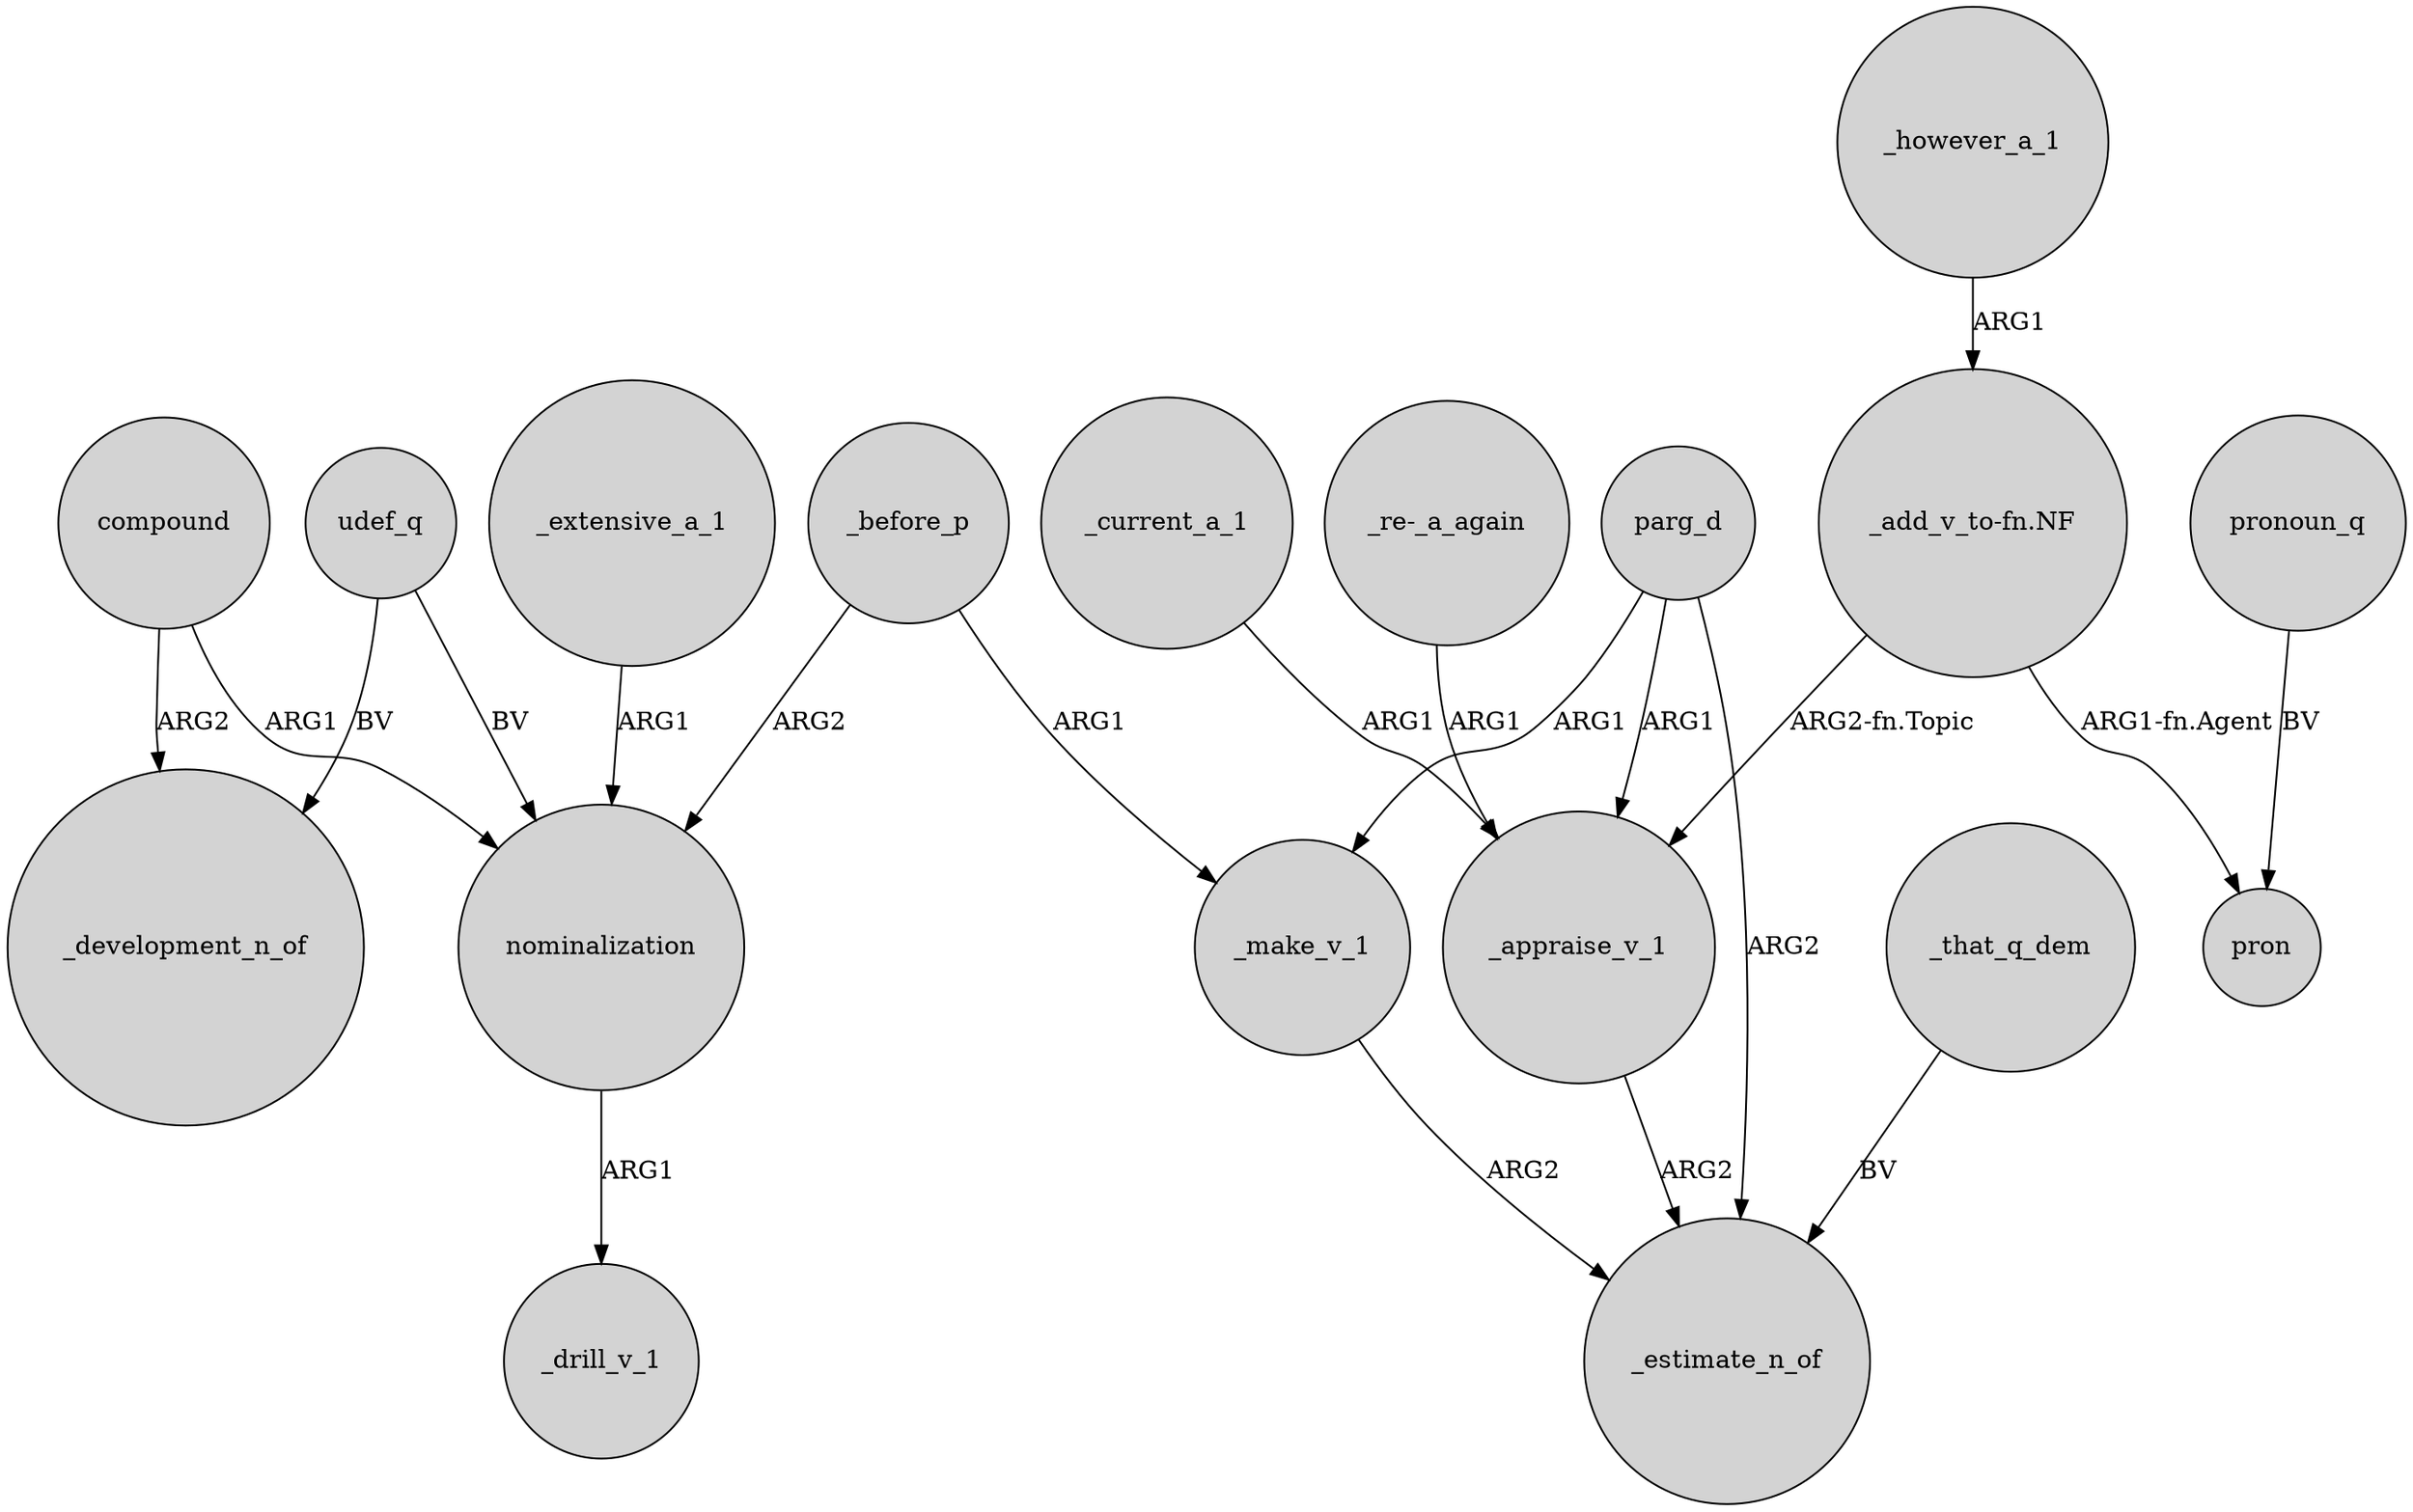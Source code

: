 digraph {
	node [shape=circle style=filled]
	compound -> _development_n_of [label=ARG2]
	_current_a_1 -> _appraise_v_1 [label=ARG1]
	"_re-_a_again" -> _appraise_v_1 [label=ARG1]
	_that_q_dem -> _estimate_n_of [label=BV]
	_before_p -> _make_v_1 [label=ARG1]
	parg_d -> _estimate_n_of [label=ARG2]
	nominalization -> _drill_v_1 [label=ARG1]
	_before_p -> nominalization [label=ARG2]
	pronoun_q -> pron [label=BV]
	"_add_v_to-fn.NF" -> _appraise_v_1 [label="ARG2-fn.Topic"]
	_extensive_a_1 -> nominalization [label=ARG1]
	_make_v_1 -> _estimate_n_of [label=ARG2]
	udef_q -> nominalization [label=BV]
	"_add_v_to-fn.NF" -> pron [label="ARG1-fn.Agent"]
	udef_q -> _development_n_of [label=BV]
	parg_d -> _appraise_v_1 [label=ARG1]
	parg_d -> _make_v_1 [label=ARG1]
	_however_a_1 -> "_add_v_to-fn.NF" [label=ARG1]
	_appraise_v_1 -> _estimate_n_of [label=ARG2]
	compound -> nominalization [label=ARG1]
}
